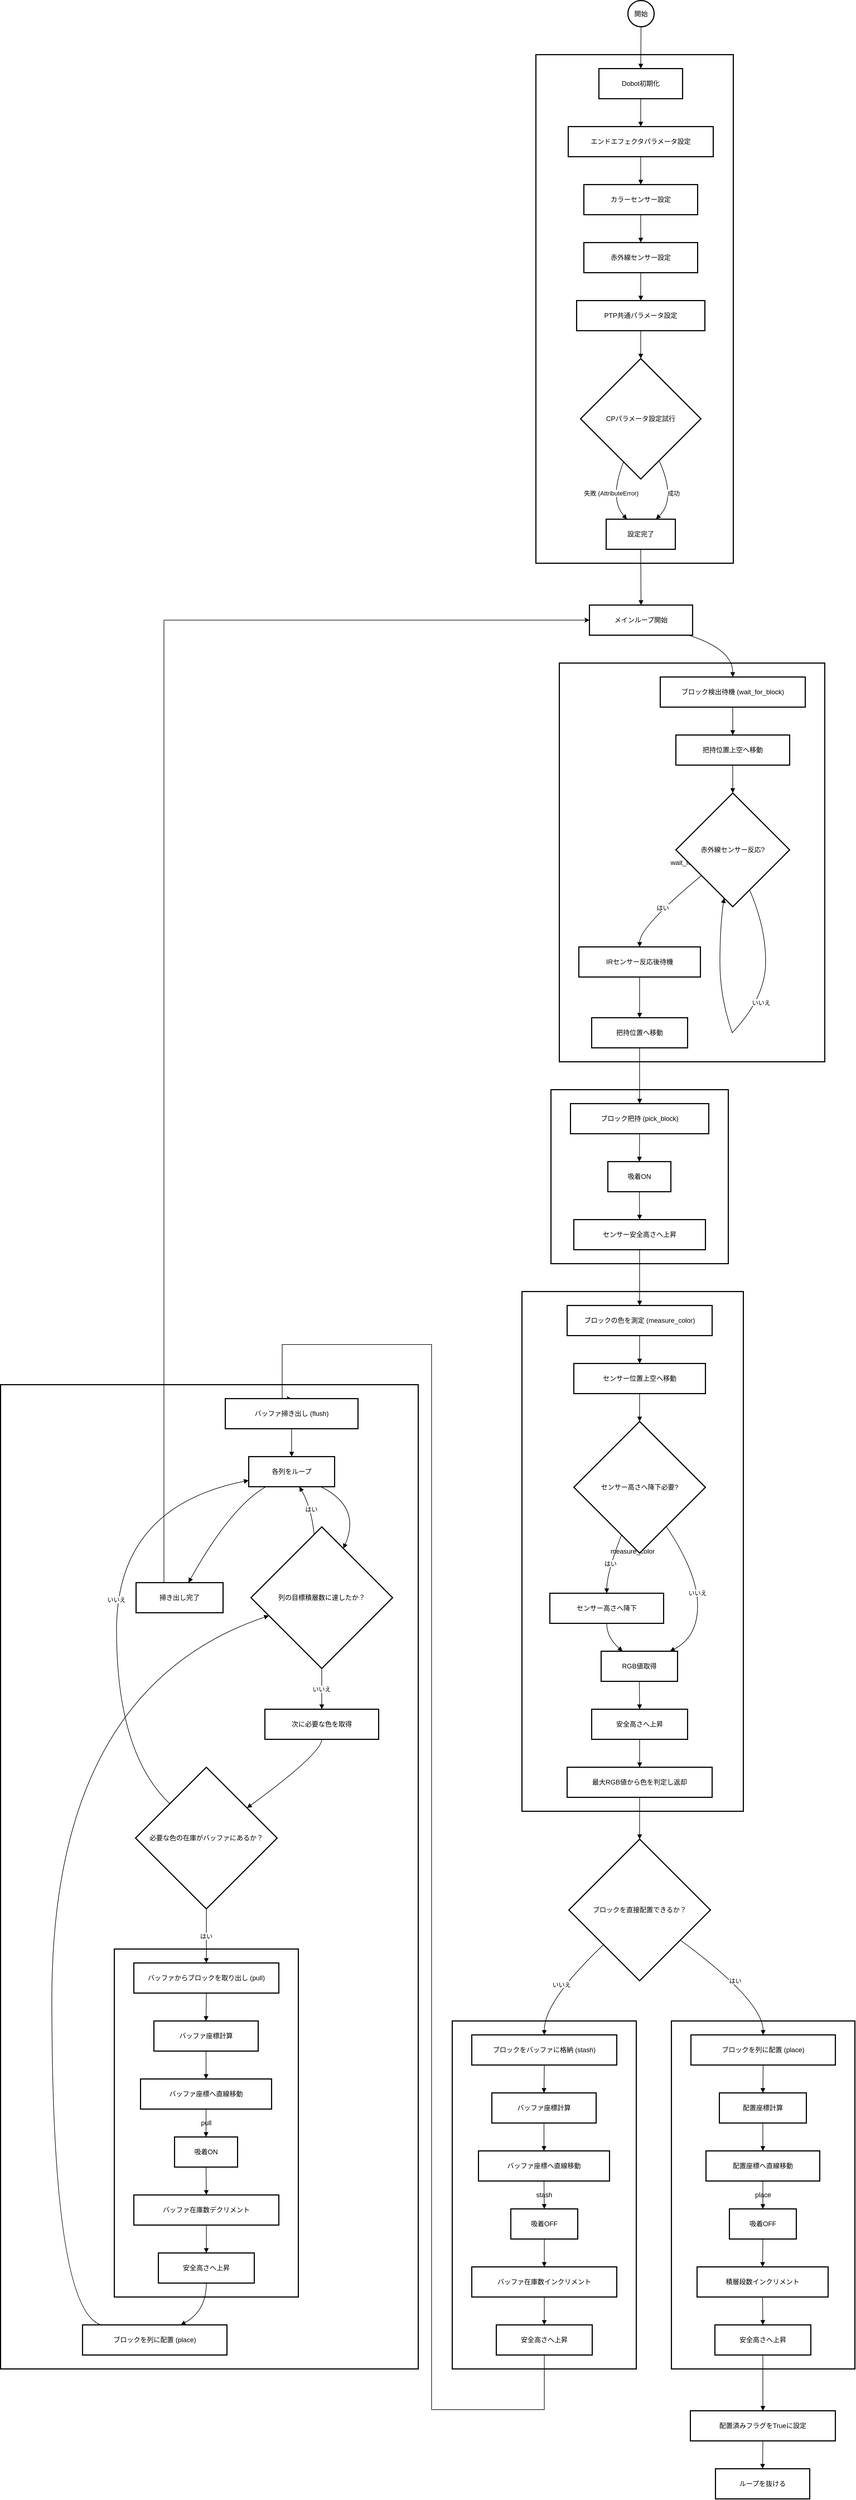 <mxfile version="27.1.6">
  <diagram name="ページ1" id="ypRRnfeijynuH0-PJjUa">
    <mxGraphModel dx="3727" dy="3137" grid="1" gridSize="10" guides="1" tooltips="1" connect="1" arrows="1" fold="1" page="1" pageScale="1" pageWidth="827" pageHeight="1169" math="0" shadow="0">
      <root>
        <mxCell id="0" />
        <mxCell id="1" parent="0" />
        <mxCell id="r9elu5c0jrWzTUIAr3A--2" value="flush" style="whiteSpace=wrap;strokeWidth=2;" vertex="1" parent="1">
          <mxGeometry x="-413" y="2502" width="749" height="1765" as="geometry" />
        </mxCell>
        <mxCell id="r9elu5c0jrWzTUIAr3A--3" value="pull" style="whiteSpace=wrap;strokeWidth=2;" vertex="1" parent="1">
          <mxGeometry x="-209" y="3514" width="330" height="624" as="geometry" />
        </mxCell>
        <mxCell id="r9elu5c0jrWzTUIAr3A--4" value="stash" style="whiteSpace=wrap;strokeWidth=2;" vertex="1" parent="1">
          <mxGeometry x="397" y="3643" width="330" height="624" as="geometry" />
        </mxCell>
        <mxCell id="r9elu5c0jrWzTUIAr3A--5" value="place" style="whiteSpace=wrap;strokeWidth=2;" vertex="1" parent="1">
          <mxGeometry x="790" y="3643" width="329" height="624" as="geometry" />
        </mxCell>
        <mxCell id="r9elu5c0jrWzTUIAr3A--6" value="measure_color" style="whiteSpace=wrap;strokeWidth=2;" vertex="1" parent="1">
          <mxGeometry x="522" y="2335" width="397" height="932" as="geometry" />
        </mxCell>
        <mxCell id="r9elu5c0jrWzTUIAr3A--7" value="pick_block" style="whiteSpace=wrap;strokeWidth=2;" vertex="1" parent="1">
          <mxGeometry x="574" y="1973" width="318" height="312" as="geometry" />
        </mxCell>
        <mxCell id="r9elu5c0jrWzTUIAr3A--8" value="wait_for_block" style="whiteSpace=wrap;strokeWidth=2;" vertex="1" parent="1">
          <mxGeometry x="589" y="1208" width="476" height="715" as="geometry" />
        </mxCell>
        <mxCell id="r9elu5c0jrWzTUIAr3A--9" value="Dobot初期化" style="whiteSpace=wrap;strokeWidth=2;" vertex="1" parent="1">
          <mxGeometry x="547" y="117" width="354" height="912" as="geometry" />
        </mxCell>
        <mxCell id="r9elu5c0jrWzTUIAr3A--10" value="開始" style="ellipse;aspect=fixed;strokeWidth=2;whiteSpace=wrap;" vertex="1" parent="1">
          <mxGeometry x="712" y="20" width="47" height="47" as="geometry" />
        </mxCell>
        <mxCell id="r9elu5c0jrWzTUIAr3A--11" value="Dobot初期化" style="whiteSpace=wrap;strokeWidth=2;" vertex="1" parent="1">
          <mxGeometry x="660" y="142" width="150" height="54" as="geometry" />
        </mxCell>
        <mxCell id="r9elu5c0jrWzTUIAr3A--12" value="エンドエフェクタパラメータ設定" style="whiteSpace=wrap;strokeWidth=2;" vertex="1" parent="1">
          <mxGeometry x="605" y="246" width="260" height="54" as="geometry" />
        </mxCell>
        <mxCell id="r9elu5c0jrWzTUIAr3A--13" value="カラーセンサー設定" style="whiteSpace=wrap;strokeWidth=2;" vertex="1" parent="1">
          <mxGeometry x="633" y="350" width="204" height="54" as="geometry" />
        </mxCell>
        <mxCell id="r9elu5c0jrWzTUIAr3A--14" value="赤外線センサー設定" style="whiteSpace=wrap;strokeWidth=2;" vertex="1" parent="1">
          <mxGeometry x="633" y="454" width="204" height="54" as="geometry" />
        </mxCell>
        <mxCell id="r9elu5c0jrWzTUIAr3A--15" value="PTP共通パラメータ設定" style="whiteSpace=wrap;strokeWidth=2;" vertex="1" parent="1">
          <mxGeometry x="620" y="558" width="230" height="54" as="geometry" />
        </mxCell>
        <mxCell id="r9elu5c0jrWzTUIAr3A--16" value="CPパラメータ設定試行" style="rhombus;strokeWidth=2;whiteSpace=wrap;" vertex="1" parent="1">
          <mxGeometry x="627" y="662" width="216" height="216" as="geometry" />
        </mxCell>
        <mxCell id="r9elu5c0jrWzTUIAr3A--17" value="設定完了" style="whiteSpace=wrap;strokeWidth=2;" vertex="1" parent="1">
          <mxGeometry x="673" y="950" width="124" height="54" as="geometry" />
        </mxCell>
        <mxCell id="r9elu5c0jrWzTUIAr3A--18" value="メインループ開始" style="whiteSpace=wrap;strokeWidth=2;" vertex="1" parent="1">
          <mxGeometry x="643" y="1104" width="185" height="54" as="geometry" />
        </mxCell>
        <mxCell id="r9elu5c0jrWzTUIAr3A--19" value="ブロック検出待機 (wait_for_block)" style="whiteSpace=wrap;strokeWidth=2;" vertex="1" parent="1">
          <mxGeometry x="770" y="1233" width="260" height="54" as="geometry" />
        </mxCell>
        <mxCell id="r9elu5c0jrWzTUIAr3A--20" value="把持位置上空へ移動" style="whiteSpace=wrap;strokeWidth=2;" vertex="1" parent="1">
          <mxGeometry x="798" y="1337" width="204" height="54" as="geometry" />
        </mxCell>
        <mxCell id="r9elu5c0jrWzTUIAr3A--21" value="赤外線センサー反応?" style="rhombus;strokeWidth=2;whiteSpace=wrap;" vertex="1" parent="1">
          <mxGeometry x="798" y="1441" width="204" height="204" as="geometry" />
        </mxCell>
        <mxCell id="r9elu5c0jrWzTUIAr3A--22" value="IRセンサー反応後待機" style="whiteSpace=wrap;strokeWidth=2;" vertex="1" parent="1">
          <mxGeometry x="624" y="1717" width="218" height="54" as="geometry" />
        </mxCell>
        <mxCell id="r9elu5c0jrWzTUIAr3A--23" value="把持位置へ移動" style="whiteSpace=wrap;strokeWidth=2;" vertex="1" parent="1">
          <mxGeometry x="647" y="1844" width="172" height="54" as="geometry" />
        </mxCell>
        <mxCell id="r9elu5c0jrWzTUIAr3A--24" value="ブロック把持 (pick_block)" style="whiteSpace=wrap;strokeWidth=2;" vertex="1" parent="1">
          <mxGeometry x="609" y="1998" width="248" height="54" as="geometry" />
        </mxCell>
        <mxCell id="r9elu5c0jrWzTUIAr3A--25" value="吸着ON" style="whiteSpace=wrap;strokeWidth=2;" vertex="1" parent="1">
          <mxGeometry x="676" y="2102" width="113" height="54" as="geometry" />
        </mxCell>
        <mxCell id="r9elu5c0jrWzTUIAr3A--26" value="センサー安全高さへ上昇" style="whiteSpace=wrap;strokeWidth=2;" vertex="1" parent="1">
          <mxGeometry x="615" y="2206" width="236" height="54" as="geometry" />
        </mxCell>
        <mxCell id="r9elu5c0jrWzTUIAr3A--27" value="ブロックの色を測定 (measure_color)" style="whiteSpace=wrap;strokeWidth=2;" vertex="1" parent="1">
          <mxGeometry x="603" y="2360" width="260" height="54" as="geometry" />
        </mxCell>
        <mxCell id="r9elu5c0jrWzTUIAr3A--28" value="センサー位置上空へ移動" style="whiteSpace=wrap;strokeWidth=2;" vertex="1" parent="1">
          <mxGeometry x="615" y="2464" width="236" height="54" as="geometry" />
        </mxCell>
        <mxCell id="r9elu5c0jrWzTUIAr3A--29" value="センサー高さへ降下必要?" style="rhombus;strokeWidth=2;whiteSpace=wrap;" vertex="1" parent="1">
          <mxGeometry x="615" y="2568" width="236" height="236" as="geometry" />
        </mxCell>
        <mxCell id="r9elu5c0jrWzTUIAr3A--30" value="センサー高さへ降下" style="whiteSpace=wrap;strokeWidth=2;" vertex="1" parent="1">
          <mxGeometry x="572" y="2876" width="204" height="54" as="geometry" />
        </mxCell>
        <mxCell id="r9elu5c0jrWzTUIAr3A--31" value="RGB値取得" style="whiteSpace=wrap;strokeWidth=2;" vertex="1" parent="1">
          <mxGeometry x="664" y="2980" width="137" height="54" as="geometry" />
        </mxCell>
        <mxCell id="r9elu5c0jrWzTUIAr3A--32" value="安全高さへ上昇" style="whiteSpace=wrap;strokeWidth=2;" vertex="1" parent="1">
          <mxGeometry x="647" y="3084" width="172" height="54" as="geometry" />
        </mxCell>
        <mxCell id="r9elu5c0jrWzTUIAr3A--33" value="最大RGB値から色を判定し返却" style="whiteSpace=wrap;strokeWidth=2;" vertex="1" parent="1">
          <mxGeometry x="603" y="3188" width="260" height="54" as="geometry" />
        </mxCell>
        <mxCell id="r9elu5c0jrWzTUIAr3A--34" value="ブロックを直接配置できるか？" style="rhombus;strokeWidth=2;whiteSpace=wrap;" vertex="1" parent="1">
          <mxGeometry x="606" y="3317" width="254" height="254" as="geometry" />
        </mxCell>
        <mxCell id="r9elu5c0jrWzTUIAr3A--35" value="ブロックを列に配置 (place)" style="whiteSpace=wrap;strokeWidth=2;" vertex="1" parent="1">
          <mxGeometry x="825" y="3668" width="259" height="54" as="geometry" />
        </mxCell>
        <mxCell id="r9elu5c0jrWzTUIAr3A--36" value="配置座標計算" style="whiteSpace=wrap;strokeWidth=2;" vertex="1" parent="1">
          <mxGeometry x="876" y="3772" width="156" height="54" as="geometry" />
        </mxCell>
        <mxCell id="r9elu5c0jrWzTUIAr3A--37" value="配置座標へ直線移動" style="whiteSpace=wrap;strokeWidth=2;" vertex="1" parent="1">
          <mxGeometry x="852" y="3876" width="204" height="54" as="geometry" />
        </mxCell>
        <mxCell id="r9elu5c0jrWzTUIAr3A--38" value="吸着OFF" style="whiteSpace=wrap;strokeWidth=2;" vertex="1" parent="1">
          <mxGeometry x="894" y="3980" width="120" height="54" as="geometry" />
        </mxCell>
        <mxCell id="r9elu5c0jrWzTUIAr3A--39" value="積層段数インクリメント" style="whiteSpace=wrap;strokeWidth=2;" vertex="1" parent="1">
          <mxGeometry x="836" y="4084" width="235" height="54" as="geometry" />
        </mxCell>
        <mxCell id="r9elu5c0jrWzTUIAr3A--40" value="安全高さへ上昇" style="whiteSpace=wrap;strokeWidth=2;" vertex="1" parent="1">
          <mxGeometry x="868" y="4188" width="172" height="54" as="geometry" />
        </mxCell>
        <mxCell id="r9elu5c0jrWzTUIAr3A--41" value="配置済みフラグをTrueに設定" style="whiteSpace=wrap;strokeWidth=2;" vertex="1" parent="1">
          <mxGeometry x="824" y="4342" width="260" height="54" as="geometry" />
        </mxCell>
        <mxCell id="r9elu5c0jrWzTUIAr3A--42" value="ループを抜ける" style="whiteSpace=wrap;strokeWidth=2;" vertex="1" parent="1">
          <mxGeometry x="869" y="4446" width="169" height="54" as="geometry" />
        </mxCell>
        <mxCell id="r9elu5c0jrWzTUIAr3A--43" value="ブロックをバッファに格納 (stash)" style="whiteSpace=wrap;strokeWidth=2;" vertex="1" parent="1">
          <mxGeometry x="432" y="3668" width="260" height="54" as="geometry" />
        </mxCell>
        <mxCell id="r9elu5c0jrWzTUIAr3A--44" value="バッファ座標計算" style="whiteSpace=wrap;strokeWidth=2;" vertex="1" parent="1">
          <mxGeometry x="468" y="3772" width="187" height="54" as="geometry" />
        </mxCell>
        <mxCell id="r9elu5c0jrWzTUIAr3A--45" value="バッファ座標へ直線移動" style="whiteSpace=wrap;strokeWidth=2;" vertex="1" parent="1">
          <mxGeometry x="444" y="3876" width="235" height="54" as="geometry" />
        </mxCell>
        <mxCell id="r9elu5c0jrWzTUIAr3A--46" value="吸着OFF" style="whiteSpace=wrap;strokeWidth=2;" vertex="1" parent="1">
          <mxGeometry x="502" y="3980" width="120" height="54" as="geometry" />
        </mxCell>
        <mxCell id="r9elu5c0jrWzTUIAr3A--47" value="バッファ在庫数インクリメント" style="whiteSpace=wrap;strokeWidth=2;" vertex="1" parent="1">
          <mxGeometry x="432" y="4084" width="260" height="54" as="geometry" />
        </mxCell>
        <mxCell id="r9elu5c0jrWzTUIAr3A--125" style="edgeStyle=orthogonalEdgeStyle;rounded=0;orthogonalLoop=1;jettySize=auto;html=1;entryX=0.5;entryY=0;entryDx=0;entryDy=0;" edge="1" parent="1" source="r9elu5c0jrWzTUIAr3A--48" target="r9elu5c0jrWzTUIAr3A--49">
          <mxGeometry relative="1" as="geometry">
            <Array as="points">
              <mxPoint x="562" y="4340" />
              <mxPoint x="360" y="4340" />
              <mxPoint x="360" y="2430" />
              <mxPoint x="92" y="2430" />
              <mxPoint x="92" y="2527" />
            </Array>
          </mxGeometry>
        </mxCell>
        <mxCell id="r9elu5c0jrWzTUIAr3A--48" value="安全高さへ上昇" style="whiteSpace=wrap;strokeWidth=2;" vertex="1" parent="1">
          <mxGeometry x="476" y="4188" width="172" height="54" as="geometry" />
        </mxCell>
        <mxCell id="r9elu5c0jrWzTUIAr3A--49" value="バッファ掃き出し (flush)" style="whiteSpace=wrap;strokeWidth=2;" vertex="1" parent="1">
          <mxGeometry x="-10" y="2527" width="238" height="54" as="geometry" />
        </mxCell>
        <mxCell id="r9elu5c0jrWzTUIAr3A--50" value="各列をループ" style="whiteSpace=wrap;strokeWidth=2;" vertex="1" parent="1">
          <mxGeometry x="32" y="2631" width="154" height="54" as="geometry" />
        </mxCell>
        <mxCell id="r9elu5c0jrWzTUIAr3A--51" value="列の目標積層数に達したか？" style="rhombus;strokeWidth=2;whiteSpace=wrap;" vertex="1" parent="1">
          <mxGeometry x="36" y="2757" width="254" height="254" as="geometry" />
        </mxCell>
        <mxCell id="r9elu5c0jrWzTUIAr3A--52" value="次に必要な色を取得" style="whiteSpace=wrap;strokeWidth=2;" vertex="1" parent="1">
          <mxGeometry x="61" y="3084" width="204" height="54" as="geometry" />
        </mxCell>
        <mxCell id="r9elu5c0jrWzTUIAr3A--53" value="必要な色の在庫がバッファにあるか？" style="rhombus;strokeWidth=2;whiteSpace=wrap;" vertex="1" parent="1">
          <mxGeometry x="-171" y="3188" width="254" height="254" as="geometry" />
        </mxCell>
        <mxCell id="r9elu5c0jrWzTUIAr3A--54" value="バッファからブロックを取り出し (pull)" style="whiteSpace=wrap;strokeWidth=2;" vertex="1" parent="1">
          <mxGeometry x="-174" y="3539" width="260" height="54" as="geometry" />
        </mxCell>
        <mxCell id="r9elu5c0jrWzTUIAr3A--55" value="バッファ座標計算" style="whiteSpace=wrap;strokeWidth=2;" vertex="1" parent="1">
          <mxGeometry x="-138" y="3643" width="187" height="54" as="geometry" />
        </mxCell>
        <mxCell id="r9elu5c0jrWzTUIAr3A--56" value="バッファ座標へ直線移動" style="whiteSpace=wrap;strokeWidth=2;" vertex="1" parent="1">
          <mxGeometry x="-162" y="3747" width="235" height="54" as="geometry" />
        </mxCell>
        <mxCell id="r9elu5c0jrWzTUIAr3A--57" value="吸着ON" style="whiteSpace=wrap;strokeWidth=2;" vertex="1" parent="1">
          <mxGeometry x="-101" y="3851" width="113" height="54" as="geometry" />
        </mxCell>
        <mxCell id="r9elu5c0jrWzTUIAr3A--58" value="バッファ在庫数デクリメント" style="whiteSpace=wrap;strokeWidth=2;" vertex="1" parent="1">
          <mxGeometry x="-174" y="3955" width="260" height="54" as="geometry" />
        </mxCell>
        <mxCell id="r9elu5c0jrWzTUIAr3A--59" value="安全高さへ上昇" style="whiteSpace=wrap;strokeWidth=2;" vertex="1" parent="1">
          <mxGeometry x="-130" y="4059" width="172" height="54" as="geometry" />
        </mxCell>
        <mxCell id="r9elu5c0jrWzTUIAr3A--60" value="ブロックを列に配置 (place)" style="whiteSpace=wrap;strokeWidth=2;" vertex="1" parent="1">
          <mxGeometry x="-266" y="4188" width="259" height="54" as="geometry" />
        </mxCell>
        <mxCell id="r9elu5c0jrWzTUIAr3A--124" style="edgeStyle=orthogonalEdgeStyle;rounded=0;orthogonalLoop=1;jettySize=auto;html=1;entryX=0;entryY=0.5;entryDx=0;entryDy=0;" edge="1" parent="1" source="r9elu5c0jrWzTUIAr3A--61" target="r9elu5c0jrWzTUIAr3A--18">
          <mxGeometry relative="1" as="geometry">
            <Array as="points">
              <mxPoint x="-120" y="1131" />
            </Array>
          </mxGeometry>
        </mxCell>
        <mxCell id="r9elu5c0jrWzTUIAr3A--61" value="掃き出し完了" style="whiteSpace=wrap;strokeWidth=2;" vertex="1" parent="1">
          <mxGeometry x="-170" y="2857" width="156" height="54" as="geometry" />
        </mxCell>
        <mxCell id="r9elu5c0jrWzTUIAr3A--62" value="" style="whiteSpace=wrap;strokeWidth=2;" vertex="1" parent="1">
          <mxGeometry x="959" y="1744" as="geometry" />
        </mxCell>
        <mxCell id="r9elu5c0jrWzTUIAr3A--63" value="" style="whiteSpace=wrap;strokeWidth=2;" vertex="1" parent="1">
          <mxGeometry x="899" y="1871" as="geometry" />
        </mxCell>
        <mxCell id="r9elu5c0jrWzTUIAr3A--64" value="" style="curved=1;startArrow=none;endArrow=block;exitX=0.49;exitY=1;entryX=0.5;entryY=0;rounded=0;" edge="1" parent="1" source="r9elu5c0jrWzTUIAr3A--10" target="r9elu5c0jrWzTUIAr3A--11">
          <mxGeometry relative="1" as="geometry">
            <Array as="points" />
          </mxGeometry>
        </mxCell>
        <mxCell id="r9elu5c0jrWzTUIAr3A--65" value="" style="curved=1;startArrow=none;endArrow=block;exitX=0.5;exitY=1;entryX=0.5;entryY=0;rounded=0;" edge="1" parent="1" source="r9elu5c0jrWzTUIAr3A--11" target="r9elu5c0jrWzTUIAr3A--12">
          <mxGeometry relative="1" as="geometry">
            <Array as="points" />
          </mxGeometry>
        </mxCell>
        <mxCell id="r9elu5c0jrWzTUIAr3A--66" value="" style="curved=1;startArrow=none;endArrow=block;exitX=0.5;exitY=1;entryX=0.5;entryY=0;rounded=0;" edge="1" parent="1" source="r9elu5c0jrWzTUIAr3A--12" target="r9elu5c0jrWzTUIAr3A--13">
          <mxGeometry relative="1" as="geometry">
            <Array as="points" />
          </mxGeometry>
        </mxCell>
        <mxCell id="r9elu5c0jrWzTUIAr3A--67" value="" style="curved=1;startArrow=none;endArrow=block;exitX=0.5;exitY=1;entryX=0.5;entryY=0;rounded=0;" edge="1" parent="1" source="r9elu5c0jrWzTUIAr3A--13" target="r9elu5c0jrWzTUIAr3A--14">
          <mxGeometry relative="1" as="geometry">
            <Array as="points" />
          </mxGeometry>
        </mxCell>
        <mxCell id="r9elu5c0jrWzTUIAr3A--68" value="" style="curved=1;startArrow=none;endArrow=block;exitX=0.5;exitY=1;entryX=0.5;entryY=0;rounded=0;" edge="1" parent="1" source="r9elu5c0jrWzTUIAr3A--14" target="r9elu5c0jrWzTUIAr3A--15">
          <mxGeometry relative="1" as="geometry">
            <Array as="points" />
          </mxGeometry>
        </mxCell>
        <mxCell id="r9elu5c0jrWzTUIAr3A--69" value="" style="curved=1;startArrow=none;endArrow=block;exitX=0.5;exitY=1;entryX=0.5;entryY=0;rounded=0;" edge="1" parent="1" source="r9elu5c0jrWzTUIAr3A--15" target="r9elu5c0jrWzTUIAr3A--16">
          <mxGeometry relative="1" as="geometry">
            <Array as="points" />
          </mxGeometry>
        </mxCell>
        <mxCell id="r9elu5c0jrWzTUIAr3A--70" value="成功" style="curved=1;startArrow=none;endArrow=block;exitX=0.72;exitY=1;entryX=0.72;entryY=0;rounded=0;" edge="1" parent="1" source="r9elu5c0jrWzTUIAr3A--16" target="r9elu5c0jrWzTUIAr3A--17">
          <mxGeometry relative="1" as="geometry">
            <Array as="points">
              <mxPoint x="799" y="914" />
            </Array>
          </mxGeometry>
        </mxCell>
        <mxCell id="r9elu5c0jrWzTUIAr3A--71" value="失敗 (AttributeError)" style="curved=1;startArrow=none;endArrow=block;exitX=0.3;exitY=1;entryX=0.3;entryY=0;rounded=0;" edge="1" parent="1" source="r9elu5c0jrWzTUIAr3A--16" target="r9elu5c0jrWzTUIAr3A--17">
          <mxGeometry relative="1" as="geometry">
            <Array as="points">
              <mxPoint x="678" y="914" />
            </Array>
          </mxGeometry>
        </mxCell>
        <mxCell id="r9elu5c0jrWzTUIAr3A--72" value="" style="curved=1;startArrow=none;endArrow=block;exitX=0.5;exitY=1;entryX=0.5;entryY=0;rounded=0;" edge="1" parent="1" source="r9elu5c0jrWzTUIAr3A--17" target="r9elu5c0jrWzTUIAr3A--18">
          <mxGeometry relative="1" as="geometry">
            <Array as="points" />
          </mxGeometry>
        </mxCell>
        <mxCell id="r9elu5c0jrWzTUIAr3A--73" value="" style="curved=1;startArrow=none;endArrow=block;exitX=0.96;exitY=1;entryX=0.5;entryY=0;rounded=0;" edge="1" parent="1" source="r9elu5c0jrWzTUIAr3A--18" target="r9elu5c0jrWzTUIAr3A--19">
          <mxGeometry relative="1" as="geometry">
            <Array as="points">
              <mxPoint x="900" y="1183" />
            </Array>
          </mxGeometry>
        </mxCell>
        <mxCell id="r9elu5c0jrWzTUIAr3A--74" value="" style="curved=1;startArrow=none;endArrow=block;exitX=0.5;exitY=1;entryX=0.5;entryY=0;rounded=0;" edge="1" parent="1" source="r9elu5c0jrWzTUIAr3A--19" target="r9elu5c0jrWzTUIAr3A--20">
          <mxGeometry relative="1" as="geometry">
            <Array as="points" />
          </mxGeometry>
        </mxCell>
        <mxCell id="r9elu5c0jrWzTUIAr3A--75" value="" style="curved=1;startArrow=none;endArrow=block;exitX=0.5;exitY=1;entryX=0.5;entryY=0;rounded=0;" edge="1" parent="1" source="r9elu5c0jrWzTUIAr3A--20" target="r9elu5c0jrWzTUIAr3A--21">
          <mxGeometry relative="1" as="geometry">
            <Array as="points" />
          </mxGeometry>
        </mxCell>
        <mxCell id="r9elu5c0jrWzTUIAr3A--76" value="" style="curved=1;startArrow=none;endArrow=none;exitX=0.71;exitY=1;entryX=Infinity;entryY=Infinity;rounded=0;" edge="1" parent="1" source="r9elu5c0jrWzTUIAr3A--21" target="r9elu5c0jrWzTUIAr3A--62">
          <mxGeometry relative="1" as="geometry">
            <Array as="points">
              <mxPoint x="959" y="1681" />
            </Array>
          </mxGeometry>
        </mxCell>
        <mxCell id="r9elu5c0jrWzTUIAr3A--77" value="いいえ" style="curved=1;startArrow=none;endArrow=none;exitX=Infinity;exitY=Infinity;entryX=Infinity;entryY=-Infinity;rounded=0;" edge="1" parent="1" source="r9elu5c0jrWzTUIAr3A--62" target="r9elu5c0jrWzTUIAr3A--63">
          <mxGeometry relative="1" as="geometry">
            <Array as="points">
              <mxPoint x="959" y="1808" />
            </Array>
          </mxGeometry>
        </mxCell>
        <mxCell id="r9elu5c0jrWzTUIAr3A--78" value="" style="curved=1;startArrow=none;endArrow=block;exitX=Infinity;exitY=-Infinity;entryX=0.41;entryY=1;rounded=0;" edge="1" parent="1" source="r9elu5c0jrWzTUIAr3A--63" target="r9elu5c0jrWzTUIAr3A--21">
          <mxGeometry relative="1" as="geometry">
            <Array as="points">
              <mxPoint x="877" y="1808" />
              <mxPoint x="877" y="1681" />
            </Array>
          </mxGeometry>
        </mxCell>
        <mxCell id="r9elu5c0jrWzTUIAr3A--79" value="はい" style="curved=1;startArrow=none;endArrow=block;exitX=0;exitY=0.91;entryX=0.5;entryY=0.01;rounded=0;" edge="1" parent="1" source="r9elu5c0jrWzTUIAr3A--21" target="r9elu5c0jrWzTUIAr3A--22">
          <mxGeometry relative="1" as="geometry">
            <Array as="points">
              <mxPoint x="733" y="1681" />
            </Array>
          </mxGeometry>
        </mxCell>
        <mxCell id="r9elu5c0jrWzTUIAr3A--80" value="" style="curved=1;startArrow=none;endArrow=block;exitX=0.5;exitY=1.01;entryX=0.5;entryY=-0.01;rounded=0;" edge="1" parent="1" source="r9elu5c0jrWzTUIAr3A--22" target="r9elu5c0jrWzTUIAr3A--23">
          <mxGeometry relative="1" as="geometry">
            <Array as="points" />
          </mxGeometry>
        </mxCell>
        <mxCell id="r9elu5c0jrWzTUIAr3A--81" value="" style="curved=1;startArrow=none;endArrow=block;exitX=0.5;exitY=0.99;entryX=0.5;entryY=-0.01;rounded=0;" edge="1" parent="1" source="r9elu5c0jrWzTUIAr3A--23" target="r9elu5c0jrWzTUIAr3A--24">
          <mxGeometry relative="1" as="geometry">
            <Array as="points" />
          </mxGeometry>
        </mxCell>
        <mxCell id="r9elu5c0jrWzTUIAr3A--82" value="" style="curved=1;startArrow=none;endArrow=block;exitX=0.5;exitY=0.99;entryX=0.5;entryY=-0.01;rounded=0;" edge="1" parent="1" source="r9elu5c0jrWzTUIAr3A--24" target="r9elu5c0jrWzTUIAr3A--25">
          <mxGeometry relative="1" as="geometry">
            <Array as="points" />
          </mxGeometry>
        </mxCell>
        <mxCell id="r9elu5c0jrWzTUIAr3A--83" value="" style="curved=1;startArrow=none;endArrow=block;exitX=0.5;exitY=0.99;entryX=0.5;entryY=-0.01;rounded=0;" edge="1" parent="1" source="r9elu5c0jrWzTUIAr3A--25" target="r9elu5c0jrWzTUIAr3A--26">
          <mxGeometry relative="1" as="geometry">
            <Array as="points" />
          </mxGeometry>
        </mxCell>
        <mxCell id="r9elu5c0jrWzTUIAr3A--84" value="" style="curved=1;startArrow=none;endArrow=block;exitX=0.5;exitY=0.99;entryX=0.5;entryY=-0.01;rounded=0;" edge="1" parent="1" source="r9elu5c0jrWzTUIAr3A--26" target="r9elu5c0jrWzTUIAr3A--27">
          <mxGeometry relative="1" as="geometry">
            <Array as="points" />
          </mxGeometry>
        </mxCell>
        <mxCell id="r9elu5c0jrWzTUIAr3A--85" value="" style="curved=1;startArrow=none;endArrow=block;exitX=0.5;exitY=0.99;entryX=0.5;entryY=-0.01;rounded=0;" edge="1" parent="1" source="r9elu5c0jrWzTUIAr3A--27" target="r9elu5c0jrWzTUIAr3A--28">
          <mxGeometry relative="1" as="geometry">
            <Array as="points" />
          </mxGeometry>
        </mxCell>
        <mxCell id="r9elu5c0jrWzTUIAr3A--86" value="" style="curved=1;startArrow=none;endArrow=block;exitX=0.5;exitY=0.99;entryX=0.5;entryY=0;rounded=0;" edge="1" parent="1" source="r9elu5c0jrWzTUIAr3A--28" target="r9elu5c0jrWzTUIAr3A--29">
          <mxGeometry relative="1" as="geometry">
            <Array as="points" />
          </mxGeometry>
        </mxCell>
        <mxCell id="r9elu5c0jrWzTUIAr3A--87" value="はい" style="curved=1;startArrow=none;endArrow=block;exitX=0.31;exitY=1;entryX=0.5;entryY=0;rounded=0;" edge="1" parent="1" source="r9elu5c0jrWzTUIAr3A--29" target="r9elu5c0jrWzTUIAr3A--30">
          <mxGeometry relative="1" as="geometry">
            <Array as="points">
              <mxPoint x="674" y="2840" />
            </Array>
          </mxGeometry>
        </mxCell>
        <mxCell id="r9elu5c0jrWzTUIAr3A--88" value="いいえ" style="curved=1;startArrow=none;endArrow=block;exitX=0.84;exitY=1;entryX=0.9;entryY=0;rounded=0;" edge="1" parent="1" source="r9elu5c0jrWzTUIAr3A--29" target="r9elu5c0jrWzTUIAr3A--31">
          <mxGeometry relative="1" as="geometry">
            <Array as="points">
              <mxPoint x="837" y="2840" />
              <mxPoint x="837" y="2955" />
            </Array>
          </mxGeometry>
        </mxCell>
        <mxCell id="r9elu5c0jrWzTUIAr3A--89" value="" style="curved=1;startArrow=none;endArrow=block;exitX=0.5;exitY=1;entryX=0.28;entryY=0;rounded=0;" edge="1" parent="1" source="r9elu5c0jrWzTUIAr3A--30" target="r9elu5c0jrWzTUIAr3A--31">
          <mxGeometry relative="1" as="geometry">
            <Array as="points">
              <mxPoint x="674" y="2955" />
            </Array>
          </mxGeometry>
        </mxCell>
        <mxCell id="r9elu5c0jrWzTUIAr3A--90" value="" style="curved=1;startArrow=none;endArrow=block;exitX=0.5;exitY=1;entryX=0.5;entryY=0;rounded=0;" edge="1" parent="1" source="r9elu5c0jrWzTUIAr3A--31" target="r9elu5c0jrWzTUIAr3A--32">
          <mxGeometry relative="1" as="geometry">
            <Array as="points" />
          </mxGeometry>
        </mxCell>
        <mxCell id="r9elu5c0jrWzTUIAr3A--91" value="" style="curved=1;startArrow=none;endArrow=block;exitX=0.5;exitY=1;entryX=0.5;entryY=0;rounded=0;" edge="1" parent="1" source="r9elu5c0jrWzTUIAr3A--32" target="r9elu5c0jrWzTUIAr3A--33">
          <mxGeometry relative="1" as="geometry">
            <Array as="points" />
          </mxGeometry>
        </mxCell>
        <mxCell id="r9elu5c0jrWzTUIAr3A--92" value="" style="curved=1;startArrow=none;endArrow=block;exitX=0.5;exitY=1;entryX=0.5;entryY=0;rounded=0;" edge="1" parent="1" source="r9elu5c0jrWzTUIAr3A--33" target="r9elu5c0jrWzTUIAr3A--34">
          <mxGeometry relative="1" as="geometry">
            <Array as="points" />
          </mxGeometry>
        </mxCell>
        <mxCell id="r9elu5c0jrWzTUIAr3A--93" value="はい" style="curved=1;startArrow=none;endArrow=block;exitX=1;exitY=0.87;entryX=0.5;entryY=0;rounded=0;" edge="1" parent="1" source="r9elu5c0jrWzTUIAr3A--34" target="r9elu5c0jrWzTUIAr3A--35">
          <mxGeometry relative="1" as="geometry">
            <Array as="points">
              <mxPoint x="954" y="3607" />
            </Array>
          </mxGeometry>
        </mxCell>
        <mxCell id="r9elu5c0jrWzTUIAr3A--94" value="" style="curved=1;startArrow=none;endArrow=block;exitX=0.5;exitY=1;entryX=0.5;entryY=0;rounded=0;" edge="1" parent="1" source="r9elu5c0jrWzTUIAr3A--35" target="r9elu5c0jrWzTUIAr3A--36">
          <mxGeometry relative="1" as="geometry">
            <Array as="points" />
          </mxGeometry>
        </mxCell>
        <mxCell id="r9elu5c0jrWzTUIAr3A--95" value="" style="curved=1;startArrow=none;endArrow=block;exitX=0.5;exitY=1;entryX=0.5;entryY=0;rounded=0;" edge="1" parent="1" source="r9elu5c0jrWzTUIAr3A--36" target="r9elu5c0jrWzTUIAr3A--37">
          <mxGeometry relative="1" as="geometry">
            <Array as="points" />
          </mxGeometry>
        </mxCell>
        <mxCell id="r9elu5c0jrWzTUIAr3A--96" value="" style="curved=1;startArrow=none;endArrow=block;exitX=0.5;exitY=1;entryX=0.5;entryY=0;rounded=0;" edge="1" parent="1" source="r9elu5c0jrWzTUIAr3A--37" target="r9elu5c0jrWzTUIAr3A--38">
          <mxGeometry relative="1" as="geometry">
            <Array as="points" />
          </mxGeometry>
        </mxCell>
        <mxCell id="r9elu5c0jrWzTUIAr3A--97" value="" style="curved=1;startArrow=none;endArrow=block;exitX=0.5;exitY=1;entryX=0.5;entryY=0;rounded=0;" edge="1" parent="1" source="r9elu5c0jrWzTUIAr3A--38" target="r9elu5c0jrWzTUIAr3A--39">
          <mxGeometry relative="1" as="geometry">
            <Array as="points" />
          </mxGeometry>
        </mxCell>
        <mxCell id="r9elu5c0jrWzTUIAr3A--98" value="" style="curved=1;startArrow=none;endArrow=block;exitX=0.5;exitY=1;entryX=0.5;entryY=0;rounded=0;" edge="1" parent="1" source="r9elu5c0jrWzTUIAr3A--39" target="r9elu5c0jrWzTUIAr3A--40">
          <mxGeometry relative="1" as="geometry">
            <Array as="points" />
          </mxGeometry>
        </mxCell>
        <mxCell id="r9elu5c0jrWzTUIAr3A--99" value="" style="curved=1;startArrow=none;endArrow=block;exitX=0.5;exitY=1;entryX=0.5;entryY=0;rounded=0;" edge="1" parent="1" source="r9elu5c0jrWzTUIAr3A--40" target="r9elu5c0jrWzTUIAr3A--41">
          <mxGeometry relative="1" as="geometry">
            <Array as="points" />
          </mxGeometry>
        </mxCell>
        <mxCell id="r9elu5c0jrWzTUIAr3A--100" value="" style="curved=1;startArrow=none;endArrow=block;exitX=0.5;exitY=1;entryX=0.5;entryY=0;rounded=0;" edge="1" parent="1" source="r9elu5c0jrWzTUIAr3A--41" target="r9elu5c0jrWzTUIAr3A--42">
          <mxGeometry relative="1" as="geometry">
            <Array as="points" />
          </mxGeometry>
        </mxCell>
        <mxCell id="r9elu5c0jrWzTUIAr3A--101" value="いいえ" style="curved=1;startArrow=none;endArrow=block;exitX=0;exitY=0.98;entryX=0.5;entryY=0;rounded=0;" edge="1" parent="1" source="r9elu5c0jrWzTUIAr3A--34" target="r9elu5c0jrWzTUIAr3A--43">
          <mxGeometry relative="1" as="geometry">
            <Array as="points">
              <mxPoint x="562" y="3607" />
            </Array>
          </mxGeometry>
        </mxCell>
        <mxCell id="r9elu5c0jrWzTUIAr3A--102" value="" style="curved=1;startArrow=none;endArrow=block;exitX=0.5;exitY=1;entryX=0.5;entryY=0;rounded=0;" edge="1" parent="1" source="r9elu5c0jrWzTUIAr3A--43" target="r9elu5c0jrWzTUIAr3A--44">
          <mxGeometry relative="1" as="geometry">
            <Array as="points" />
          </mxGeometry>
        </mxCell>
        <mxCell id="r9elu5c0jrWzTUIAr3A--103" value="" style="curved=1;startArrow=none;endArrow=block;exitX=0.5;exitY=1;entryX=0.5;entryY=0;rounded=0;" edge="1" parent="1" source="r9elu5c0jrWzTUIAr3A--44" target="r9elu5c0jrWzTUIAr3A--45">
          <mxGeometry relative="1" as="geometry">
            <Array as="points" />
          </mxGeometry>
        </mxCell>
        <mxCell id="r9elu5c0jrWzTUIAr3A--104" value="" style="curved=1;startArrow=none;endArrow=block;exitX=0.5;exitY=1;entryX=0.5;entryY=0;rounded=0;" edge="1" parent="1" source="r9elu5c0jrWzTUIAr3A--45" target="r9elu5c0jrWzTUIAr3A--46">
          <mxGeometry relative="1" as="geometry">
            <Array as="points" />
          </mxGeometry>
        </mxCell>
        <mxCell id="r9elu5c0jrWzTUIAr3A--105" value="" style="curved=1;startArrow=none;endArrow=block;exitX=0.5;exitY=1;entryX=0.5;entryY=0;rounded=0;" edge="1" parent="1" source="r9elu5c0jrWzTUIAr3A--46" target="r9elu5c0jrWzTUIAr3A--47">
          <mxGeometry relative="1" as="geometry">
            <Array as="points" />
          </mxGeometry>
        </mxCell>
        <mxCell id="r9elu5c0jrWzTUIAr3A--106" value="" style="curved=1;startArrow=none;endArrow=block;exitX=0.5;exitY=1;entryX=0.5;entryY=0;rounded=0;" edge="1" parent="1" source="r9elu5c0jrWzTUIAr3A--47" target="r9elu5c0jrWzTUIAr3A--48">
          <mxGeometry relative="1" as="geometry">
            <Array as="points" />
          </mxGeometry>
        </mxCell>
        <mxCell id="r9elu5c0jrWzTUIAr3A--108" value="" style="curved=1;startArrow=none;endArrow=block;exitX=0.5;exitY=1;entryX=0.5;entryY=0;rounded=0;" edge="1" parent="1" source="r9elu5c0jrWzTUIAr3A--49" target="r9elu5c0jrWzTUIAr3A--50">
          <mxGeometry relative="1" as="geometry">
            <Array as="points" />
          </mxGeometry>
        </mxCell>
        <mxCell id="r9elu5c0jrWzTUIAr3A--109" value="" style="curved=1;startArrow=none;endArrow=block;exitX=0.84;exitY=1;entryX=0.72;entryY=0;rounded=0;" edge="1" parent="1" source="r9elu5c0jrWzTUIAr3A--50" target="r9elu5c0jrWzTUIAr3A--51">
          <mxGeometry relative="1" as="geometry">
            <Array as="points">
              <mxPoint x="234" y="2721" />
            </Array>
          </mxGeometry>
        </mxCell>
        <mxCell id="r9elu5c0jrWzTUIAr3A--110" value="いいえ" style="curved=1;startArrow=none;endArrow=block;exitX=0.5;exitY=1;entryX=0.5;entryY=0;rounded=0;" edge="1" parent="1" source="r9elu5c0jrWzTUIAr3A--51" target="r9elu5c0jrWzTUIAr3A--52">
          <mxGeometry relative="1" as="geometry">
            <Array as="points" />
          </mxGeometry>
        </mxCell>
        <mxCell id="r9elu5c0jrWzTUIAr3A--111" value="" style="curved=1;startArrow=none;endArrow=block;exitX=0.5;exitY=0.99;entryX=1;entryY=0.13;rounded=0;" edge="1" parent="1" source="r9elu5c0jrWzTUIAr3A--52" target="r9elu5c0jrWzTUIAr3A--53">
          <mxGeometry relative="1" as="geometry">
            <Array as="points">
              <mxPoint x="163" y="3163" />
            </Array>
          </mxGeometry>
        </mxCell>
        <mxCell id="r9elu5c0jrWzTUIAr3A--112" value="いいえ" style="curved=1;startArrow=none;endArrow=block;exitX=0;exitY=0.03;entryX=0;entryY=0.79;rounded=0;" edge="1" parent="1" source="r9elu5c0jrWzTUIAr3A--53" target="r9elu5c0jrWzTUIAr3A--50">
          <mxGeometry relative="1" as="geometry">
            <Array as="points">
              <mxPoint x="-205" y="3163" />
              <mxPoint x="-205" y="2721" />
            </Array>
          </mxGeometry>
        </mxCell>
        <mxCell id="r9elu5c0jrWzTUIAr3A--113" value="はい" style="curved=1;startArrow=none;endArrow=block;exitX=0.5;exitY=1;entryX=0.5;entryY=0;rounded=0;" edge="1" parent="1" source="r9elu5c0jrWzTUIAr3A--53" target="r9elu5c0jrWzTUIAr3A--54">
          <mxGeometry relative="1" as="geometry">
            <Array as="points" />
          </mxGeometry>
        </mxCell>
        <mxCell id="r9elu5c0jrWzTUIAr3A--114" value="" style="curved=1;startArrow=none;endArrow=block;exitX=0.5;exitY=1;entryX=0.5;entryY=0;rounded=0;" edge="1" parent="1" source="r9elu5c0jrWzTUIAr3A--54" target="r9elu5c0jrWzTUIAr3A--55">
          <mxGeometry relative="1" as="geometry">
            <Array as="points" />
          </mxGeometry>
        </mxCell>
        <mxCell id="r9elu5c0jrWzTUIAr3A--115" value="" style="curved=1;startArrow=none;endArrow=block;exitX=0.5;exitY=1;entryX=0.5;entryY=0;rounded=0;" edge="1" parent="1" source="r9elu5c0jrWzTUIAr3A--55" target="r9elu5c0jrWzTUIAr3A--56">
          <mxGeometry relative="1" as="geometry">
            <Array as="points" />
          </mxGeometry>
        </mxCell>
        <mxCell id="r9elu5c0jrWzTUIAr3A--116" value="" style="curved=1;startArrow=none;endArrow=block;exitX=0.5;exitY=1;entryX=0.5;entryY=0;rounded=0;" edge="1" parent="1" source="r9elu5c0jrWzTUIAr3A--56" target="r9elu5c0jrWzTUIAr3A--57">
          <mxGeometry relative="1" as="geometry">
            <Array as="points" />
          </mxGeometry>
        </mxCell>
        <mxCell id="r9elu5c0jrWzTUIAr3A--117" value="" style="curved=1;startArrow=none;endArrow=block;exitX=0.5;exitY=1;entryX=0.5;entryY=0;rounded=0;" edge="1" parent="1" source="r9elu5c0jrWzTUIAr3A--57" target="r9elu5c0jrWzTUIAr3A--58">
          <mxGeometry relative="1" as="geometry">
            <Array as="points" />
          </mxGeometry>
        </mxCell>
        <mxCell id="r9elu5c0jrWzTUIAr3A--118" value="" style="curved=1;startArrow=none;endArrow=block;exitX=0.5;exitY=1;entryX=0.5;entryY=0;rounded=0;" edge="1" parent="1" source="r9elu5c0jrWzTUIAr3A--58" target="r9elu5c0jrWzTUIAr3A--59">
          <mxGeometry relative="1" as="geometry">
            <Array as="points" />
          </mxGeometry>
        </mxCell>
        <mxCell id="r9elu5c0jrWzTUIAr3A--119" value="" style="curved=1;startArrow=none;endArrow=block;exitX=0.5;exitY=1;entryX=0.68;entryY=0;rounded=0;" edge="1" parent="1" source="r9elu5c0jrWzTUIAr3A--59" target="r9elu5c0jrWzTUIAr3A--60">
          <mxGeometry relative="1" as="geometry">
            <Array as="points">
              <mxPoint x="-44" y="4163" />
            </Array>
          </mxGeometry>
        </mxCell>
        <mxCell id="r9elu5c0jrWzTUIAr3A--120" value="" style="curved=1;startArrow=none;endArrow=block;exitX=0.13;exitY=0;entryX=0;entryY=0.67;rounded=0;" edge="1" parent="1" source="r9elu5c0jrWzTUIAr3A--60" target="r9elu5c0jrWzTUIAr3A--51">
          <mxGeometry relative="1" as="geometry">
            <Array as="points">
              <mxPoint x="-321" y="4163" />
              <mxPoint x="-321" y="3048" />
            </Array>
          </mxGeometry>
        </mxCell>
        <mxCell id="r9elu5c0jrWzTUIAr3A--121" value="はい" style="curved=1;startArrow=none;endArrow=block;exitX=0.44;exitY=0;entryX=0.59;entryY=1;rounded=0;" edge="1" parent="1" source="r9elu5c0jrWzTUIAr3A--51" target="r9elu5c0jrWzTUIAr3A--50">
          <mxGeometry relative="1" as="geometry">
            <Array as="points">
              <mxPoint x="144" y="2721" />
            </Array>
          </mxGeometry>
        </mxCell>
        <mxCell id="r9elu5c0jrWzTUIAr3A--122" value="" style="curved=1;startArrow=none;endArrow=block;exitX=0.2;exitY=1;entryX=0.6;entryY=0.01;rounded=0;" edge="1" parent="1" source="r9elu5c0jrWzTUIAr3A--50" target="r9elu5c0jrWzTUIAr3A--61">
          <mxGeometry relative="1" as="geometry">
            <Array as="points">
              <mxPoint y="2721" />
            </Array>
          </mxGeometry>
        </mxCell>
      </root>
    </mxGraphModel>
  </diagram>
</mxfile>
